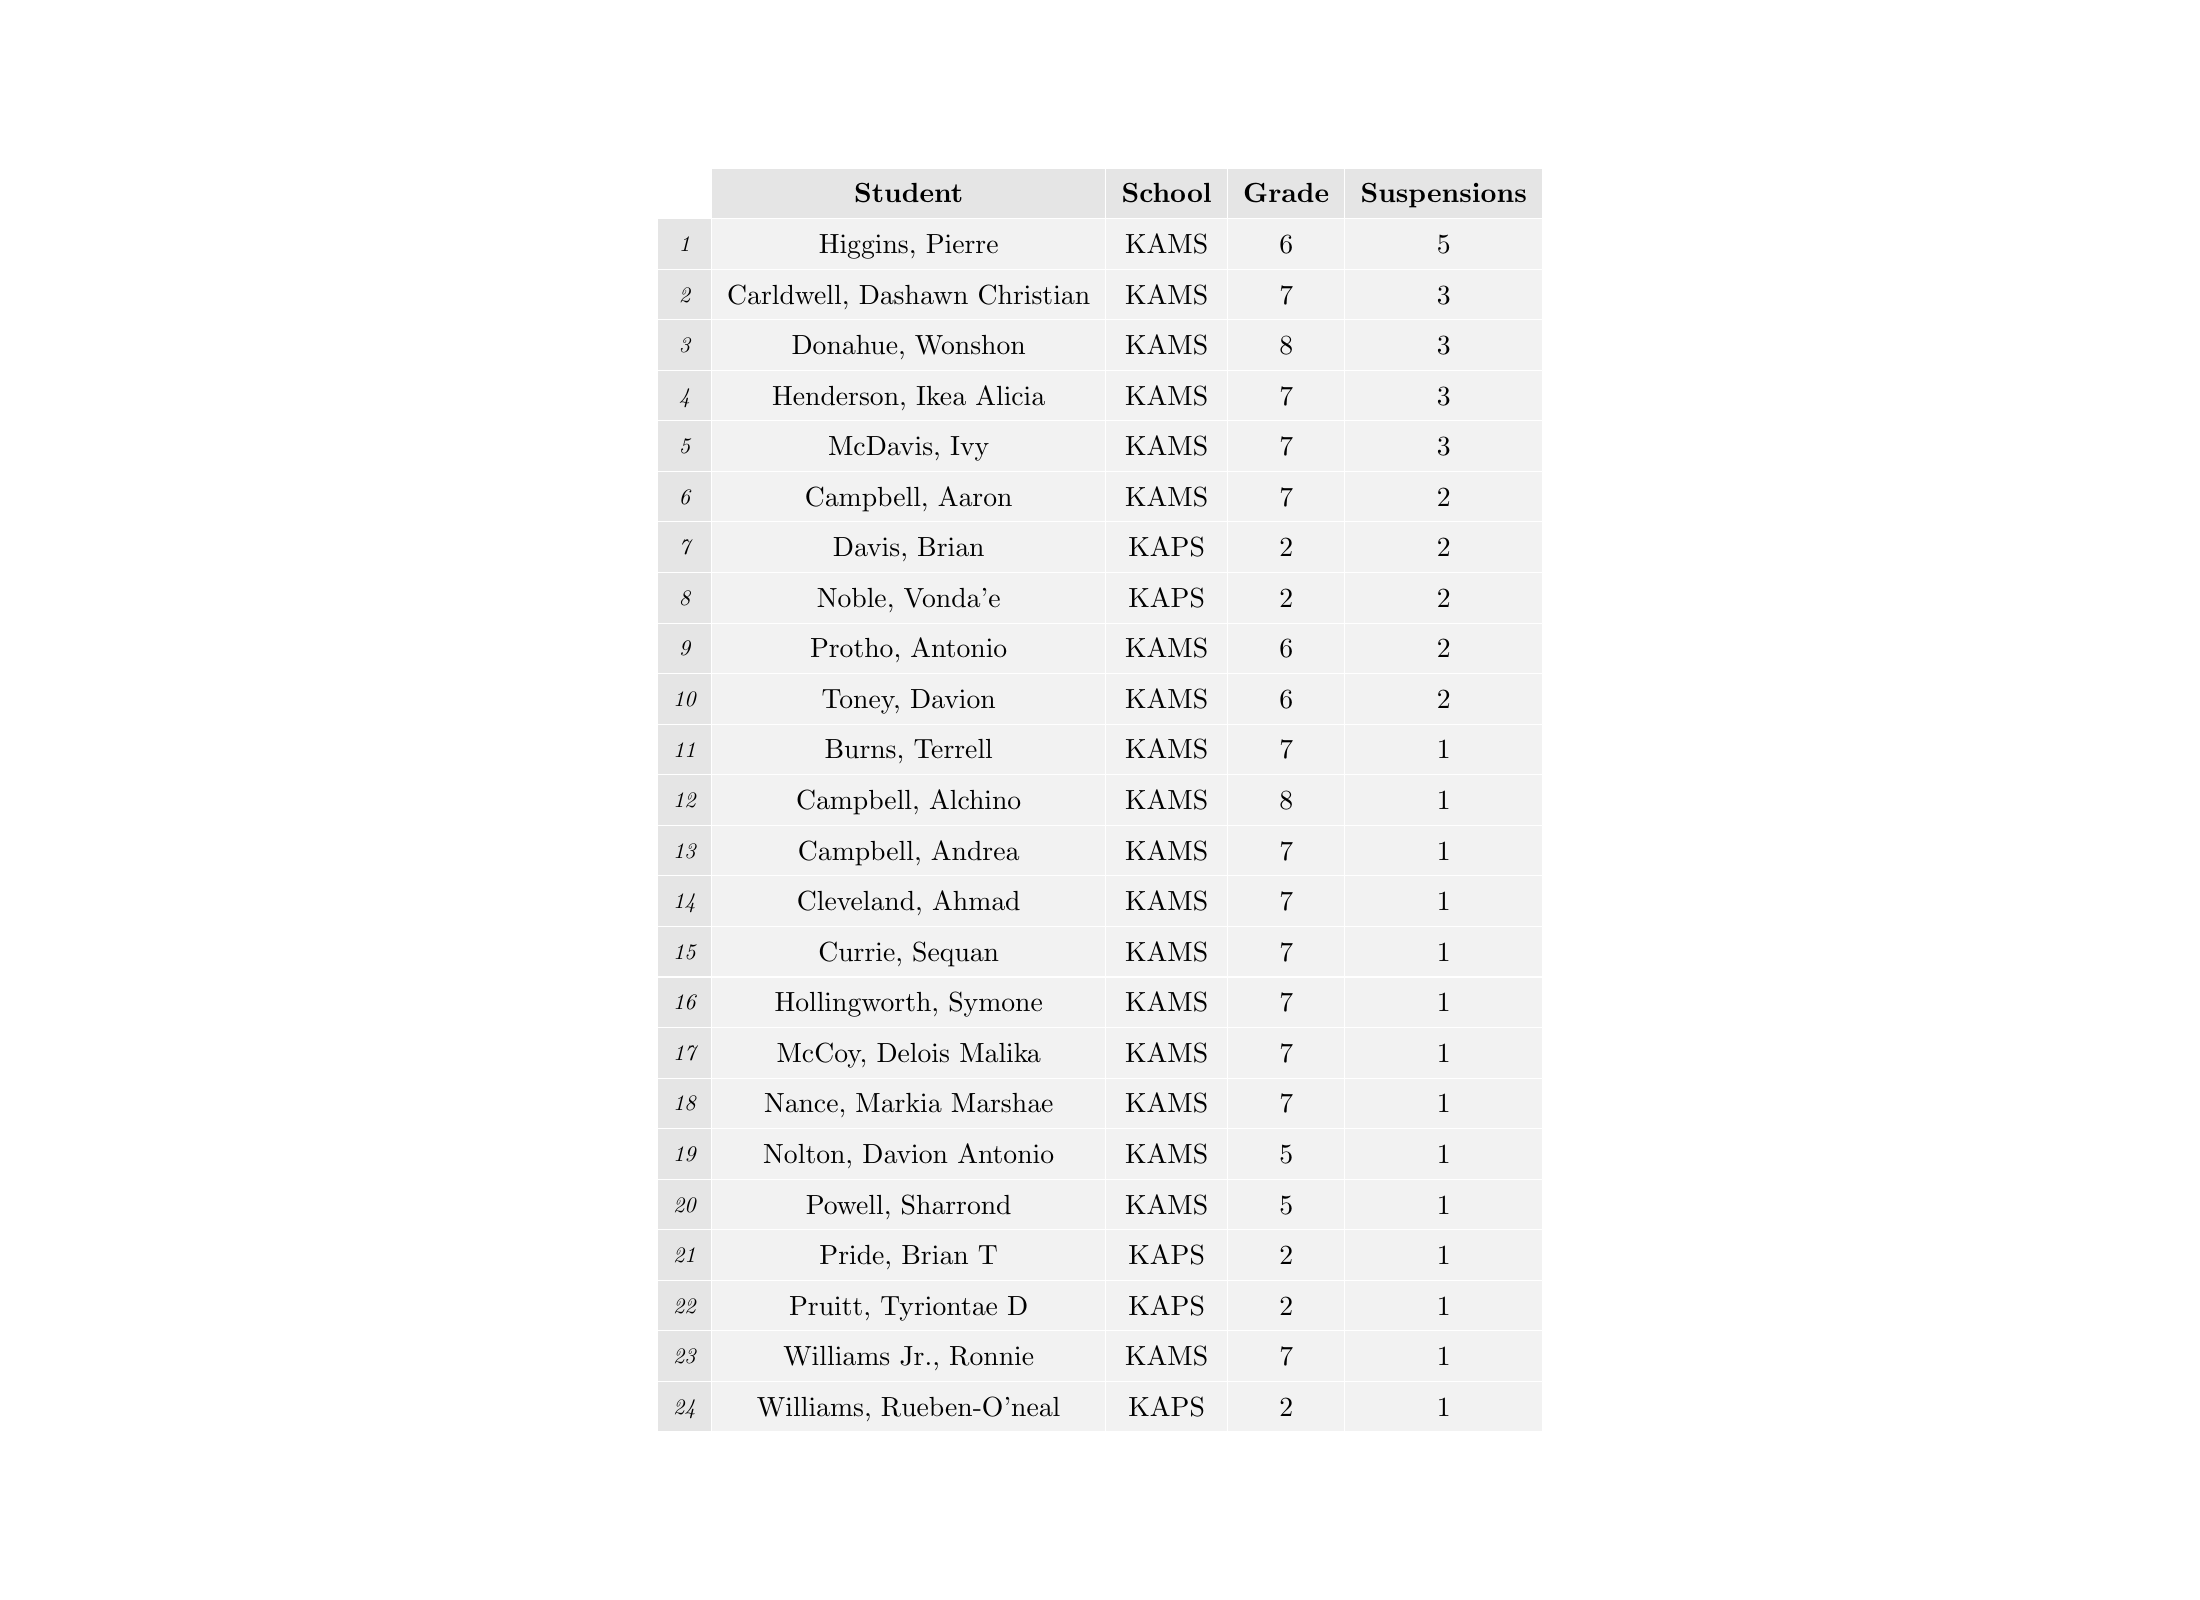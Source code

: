 % Created by tikzDevice version 0.6.2 on 2012-11-20 12:16:51
% !TEX encoding = UTF-8 Unicode
\documentclass[10pt]{article}

\nonstopmode

\usepackage{tikz}

\usepackage[active,tightpage,psfixbb]{preview}

\PreviewEnvironment{pgfpicture}

\setlength\PreviewBorder{0pt}
\begin{document}

\begin{tikzpicture}[x=1pt,y=1pt]
\definecolor[named]{drawColor}{rgb}{0.00,0.00,0.00}
\definecolor[named]{fillColor}{rgb}{1.00,1.00,1.00}
\fill[color=fillColor,fill opacity=0.00,] (0,0) rectangle (794.97,578.16);
\begin{scope}
\path[clip] (  0.00,  0.00) rectangle (794.97,578.16);
\end{scope}
\begin{scope}
\path[clip] (  0.00,  0.00) rectangle (794.97,578.16);
\definecolor[named]{drawColor}{rgb}{1.00,1.00,1.00}
\definecolor[named]{fillColor}{rgb}{0.90,0.90,0.90}

\draw[color=drawColor,line cap=round,line join=round,fill=fillColor,] (237.56,480.89) rectangle (257.11,499.16);
\definecolor[named]{drawColor}{rgb}{0.00,0.00,0.00}

\node[color=drawColor,anchor=base,inner sep=0pt, outer sep=0pt, scale=  0.80] at (247.34,487.27) {\itshape 1};
\end{scope}
\begin{scope}
\path[clip] (  0.00,  0.00) rectangle (794.97,578.16);
\definecolor[named]{drawColor}{rgb}{1.00,1.00,1.00}
\definecolor[named]{fillColor}{rgb}{0.90,0.90,0.90}

\draw[color=drawColor,line cap=round,line join=round,fill=fillColor,] (237.56,462.62) rectangle (257.11,480.89);
\definecolor[named]{drawColor}{rgb}{0.00,0.00,0.00}

\node[color=drawColor,anchor=base,inner sep=0pt, outer sep=0pt, scale=  0.80] at (247.34,469.00) {\itshape 2};
\end{scope}
\begin{scope}
\path[clip] (  0.00,  0.00) rectangle (794.97,578.16);
\definecolor[named]{drawColor}{rgb}{1.00,1.00,1.00}
\definecolor[named]{fillColor}{rgb}{0.90,0.90,0.90}

\draw[color=drawColor,line cap=round,line join=round,fill=fillColor,] (237.56,444.35) rectangle (257.11,462.62);
\definecolor[named]{drawColor}{rgb}{0.00,0.00,0.00}

\node[color=drawColor,anchor=base,inner sep=0pt, outer sep=0pt, scale=  0.80] at (247.34,450.73) {\itshape 3};
\end{scope}
\begin{scope}
\path[clip] (  0.00,  0.00) rectangle (794.97,578.16);
\definecolor[named]{drawColor}{rgb}{1.00,1.00,1.00}
\definecolor[named]{fillColor}{rgb}{0.90,0.90,0.90}

\draw[color=drawColor,line cap=round,line join=round,fill=fillColor,] (237.56,426.09) rectangle (257.11,444.35);
\definecolor[named]{drawColor}{rgb}{0.00,0.00,0.00}

\node[color=drawColor,anchor=base,inner sep=0pt, outer sep=0pt, scale=  0.80] at (247.34,432.46) {\itshape 4};
\end{scope}
\begin{scope}
\path[clip] (  0.00,  0.00) rectangle (794.97,578.16);
\definecolor[named]{drawColor}{rgb}{1.00,1.00,1.00}
\definecolor[named]{fillColor}{rgb}{0.90,0.90,0.90}

\draw[color=drawColor,line cap=round,line join=round,fill=fillColor,] (237.56,407.82) rectangle (257.11,426.09);
\definecolor[named]{drawColor}{rgb}{0.00,0.00,0.00}

\node[color=drawColor,anchor=base,inner sep=0pt, outer sep=0pt, scale=  0.80] at (247.34,414.20) {\itshape 5};
\end{scope}
\begin{scope}
\path[clip] (  0.00,  0.00) rectangle (794.97,578.16);
\definecolor[named]{drawColor}{rgb}{1.00,1.00,1.00}
\definecolor[named]{fillColor}{rgb}{0.90,0.90,0.90}

\draw[color=drawColor,line cap=round,line join=round,fill=fillColor,] (237.56,389.55) rectangle (257.11,407.82);
\definecolor[named]{drawColor}{rgb}{0.00,0.00,0.00}

\node[color=drawColor,anchor=base,inner sep=0pt, outer sep=0pt, scale=  0.80] at (247.34,395.93) {\itshape 6};
\end{scope}
\begin{scope}
\path[clip] (  0.00,  0.00) rectangle (794.97,578.16);
\definecolor[named]{drawColor}{rgb}{1.00,1.00,1.00}
\definecolor[named]{fillColor}{rgb}{0.90,0.90,0.90}

\draw[color=drawColor,line cap=round,line join=round,fill=fillColor,] (237.56,371.28) rectangle (257.11,389.55);
\definecolor[named]{drawColor}{rgb}{0.00,0.00,0.00}

\node[color=drawColor,anchor=base,inner sep=0pt, outer sep=0pt, scale=  0.80] at (247.34,377.66) {\itshape 7};
\end{scope}
\begin{scope}
\path[clip] (  0.00,  0.00) rectangle (794.97,578.16);
\definecolor[named]{drawColor}{rgb}{1.00,1.00,1.00}
\definecolor[named]{fillColor}{rgb}{0.90,0.90,0.90}

\draw[color=drawColor,line cap=round,line join=round,fill=fillColor,] (237.56,353.01) rectangle (257.11,371.28);
\definecolor[named]{drawColor}{rgb}{0.00,0.00,0.00}

\node[color=drawColor,anchor=base,inner sep=0pt, outer sep=0pt, scale=  0.80] at (247.34,359.39) {\itshape 8};
\end{scope}
\begin{scope}
\path[clip] (  0.00,  0.00) rectangle (794.97,578.16);
\definecolor[named]{drawColor}{rgb}{1.00,1.00,1.00}
\definecolor[named]{fillColor}{rgb}{0.90,0.90,0.90}

\draw[color=drawColor,line cap=round,line join=round,fill=fillColor,] (237.56,334.74) rectangle (257.11,353.01);
\definecolor[named]{drawColor}{rgb}{0.00,0.00,0.00}

\node[color=drawColor,anchor=base,inner sep=0pt, outer sep=0pt, scale=  0.80] at (247.34,341.12) {\itshape 9};
\end{scope}
\begin{scope}
\path[clip] (  0.00,  0.00) rectangle (794.97,578.16);
\definecolor[named]{drawColor}{rgb}{1.00,1.00,1.00}
\definecolor[named]{fillColor}{rgb}{0.90,0.90,0.90}

\draw[color=drawColor,line cap=round,line join=round,fill=fillColor,] (237.56,316.48) rectangle (257.11,334.74);
\definecolor[named]{drawColor}{rgb}{0.00,0.00,0.00}

\node[color=drawColor,anchor=base,inner sep=0pt, outer sep=0pt, scale=  0.80] at (247.34,322.85) {\itshape 10};
\end{scope}
\begin{scope}
\path[clip] (  0.00,  0.00) rectangle (794.97,578.16);
\definecolor[named]{drawColor}{rgb}{1.00,1.00,1.00}
\definecolor[named]{fillColor}{rgb}{0.90,0.90,0.90}

\draw[color=drawColor,line cap=round,line join=round,fill=fillColor,] (237.56,298.21) rectangle (257.11,316.48);
\definecolor[named]{drawColor}{rgb}{0.00,0.00,0.00}

\node[color=drawColor,anchor=base,inner sep=0pt, outer sep=0pt, scale=  0.80] at (247.34,304.59) {\itshape 11};
\end{scope}
\begin{scope}
\path[clip] (  0.00,  0.00) rectangle (794.97,578.16);
\definecolor[named]{drawColor}{rgb}{1.00,1.00,1.00}
\definecolor[named]{fillColor}{rgb}{0.90,0.90,0.90}

\draw[color=drawColor,line cap=round,line join=round,fill=fillColor,] (237.56,279.94) rectangle (257.11,298.21);
\definecolor[named]{drawColor}{rgb}{0.00,0.00,0.00}

\node[color=drawColor,anchor=base,inner sep=0pt, outer sep=0pt, scale=  0.80] at (247.34,286.32) {\itshape 12};
\end{scope}
\begin{scope}
\path[clip] (  0.00,  0.00) rectangle (794.97,578.16);
\definecolor[named]{drawColor}{rgb}{1.00,1.00,1.00}
\definecolor[named]{fillColor}{rgb}{0.90,0.90,0.90}

\draw[color=drawColor,line cap=round,line join=round,fill=fillColor,] (237.56,261.67) rectangle (257.11,279.94);
\definecolor[named]{drawColor}{rgb}{0.00,0.00,0.00}

\node[color=drawColor,anchor=base,inner sep=0pt, outer sep=0pt, scale=  0.80] at (247.34,268.05) {\itshape 13};
\end{scope}
\begin{scope}
\path[clip] (  0.00,  0.00) rectangle (794.97,578.16);
\definecolor[named]{drawColor}{rgb}{1.00,1.00,1.00}
\definecolor[named]{fillColor}{rgb}{0.90,0.90,0.90}

\draw[color=drawColor,line cap=round,line join=round,fill=fillColor,] (237.56,243.40) rectangle (257.11,261.67);
\definecolor[named]{drawColor}{rgb}{0.00,0.00,0.00}

\node[color=drawColor,anchor=base,inner sep=0pt, outer sep=0pt, scale=  0.80] at (247.34,249.78) {\itshape 14};
\end{scope}
\begin{scope}
\path[clip] (  0.00,  0.00) rectangle (794.97,578.16);
\definecolor[named]{drawColor}{rgb}{1.00,1.00,1.00}
\definecolor[named]{fillColor}{rgb}{0.90,0.90,0.90}

\draw[color=drawColor,line cap=round,line join=round,fill=fillColor,] (237.56,225.13) rectangle (257.11,243.40);
\definecolor[named]{drawColor}{rgb}{0.00,0.00,0.00}

\node[color=drawColor,anchor=base,inner sep=0pt, outer sep=0pt, scale=  0.80] at (247.34,231.51) {\itshape 15};
\end{scope}
\begin{scope}
\path[clip] (  0.00,  0.00) rectangle (794.97,578.16);
\definecolor[named]{drawColor}{rgb}{1.00,1.00,1.00}
\definecolor[named]{fillColor}{rgb}{0.90,0.90,0.90}

\draw[color=drawColor,line cap=round,line join=round,fill=fillColor,] (237.56,206.87) rectangle (257.11,225.13);
\definecolor[named]{drawColor}{rgb}{0.00,0.00,0.00}

\node[color=drawColor,anchor=base,inner sep=0pt, outer sep=0pt, scale=  0.80] at (247.34,213.24) {\itshape 16};
\end{scope}
\begin{scope}
\path[clip] (  0.00,  0.00) rectangle (794.97,578.16);
\definecolor[named]{drawColor}{rgb}{1.00,1.00,1.00}
\definecolor[named]{fillColor}{rgb}{0.90,0.90,0.90}

\draw[color=drawColor,line cap=round,line join=round,fill=fillColor,] (237.56,188.60) rectangle (257.11,206.87);
\definecolor[named]{drawColor}{rgb}{0.00,0.00,0.00}

\node[color=drawColor,anchor=base,inner sep=0pt, outer sep=0pt, scale=  0.80] at (247.34,194.98) {\itshape 17};
\end{scope}
\begin{scope}
\path[clip] (  0.00,  0.00) rectangle (794.97,578.16);
\definecolor[named]{drawColor}{rgb}{1.00,1.00,1.00}
\definecolor[named]{fillColor}{rgb}{0.90,0.90,0.90}

\draw[color=drawColor,line cap=round,line join=round,fill=fillColor,] (237.56,170.33) rectangle (257.11,188.60);
\definecolor[named]{drawColor}{rgb}{0.00,0.00,0.00}

\node[color=drawColor,anchor=base,inner sep=0pt, outer sep=0pt, scale=  0.80] at (247.34,176.71) {\itshape 18};
\end{scope}
\begin{scope}
\path[clip] (  0.00,  0.00) rectangle (794.97,578.16);
\definecolor[named]{drawColor}{rgb}{1.00,1.00,1.00}
\definecolor[named]{fillColor}{rgb}{0.90,0.90,0.90}

\draw[color=drawColor,line cap=round,line join=round,fill=fillColor,] (237.56,152.06) rectangle (257.11,170.33);
\definecolor[named]{drawColor}{rgb}{0.00,0.00,0.00}

\node[color=drawColor,anchor=base,inner sep=0pt, outer sep=0pt, scale=  0.80] at (247.34,158.44) {\itshape 19};
\end{scope}
\begin{scope}
\path[clip] (  0.00,  0.00) rectangle (794.97,578.16);
\definecolor[named]{drawColor}{rgb}{1.00,1.00,1.00}
\definecolor[named]{fillColor}{rgb}{0.90,0.90,0.90}

\draw[color=drawColor,line cap=round,line join=round,fill=fillColor,] (237.56,133.79) rectangle (257.11,152.06);
\definecolor[named]{drawColor}{rgb}{0.00,0.00,0.00}

\node[color=drawColor,anchor=base,inner sep=0pt, outer sep=0pt, scale=  0.80] at (247.34,140.17) {\itshape 20};
\end{scope}
\begin{scope}
\path[clip] (  0.00,  0.00) rectangle (794.97,578.16);
\definecolor[named]{drawColor}{rgb}{1.00,1.00,1.00}
\definecolor[named]{fillColor}{rgb}{0.90,0.90,0.90}

\draw[color=drawColor,line cap=round,line join=round,fill=fillColor,] (237.56,115.52) rectangle (257.11,133.79);
\definecolor[named]{drawColor}{rgb}{0.00,0.00,0.00}

\node[color=drawColor,anchor=base,inner sep=0pt, outer sep=0pt, scale=  0.80] at (247.34,121.90) {\itshape 21};
\end{scope}
\begin{scope}
\path[clip] (  0.00,  0.00) rectangle (794.97,578.16);
\definecolor[named]{drawColor}{rgb}{1.00,1.00,1.00}
\definecolor[named]{fillColor}{rgb}{0.90,0.90,0.90}

\draw[color=drawColor,line cap=round,line join=round,fill=fillColor,] (237.56, 97.26) rectangle (257.11,115.52);
\definecolor[named]{drawColor}{rgb}{0.00,0.00,0.00}

\node[color=drawColor,anchor=base,inner sep=0pt, outer sep=0pt, scale=  0.80] at (247.34,103.64) {\itshape 22};
\end{scope}
\begin{scope}
\path[clip] (  0.00,  0.00) rectangle (794.97,578.16);
\definecolor[named]{drawColor}{rgb}{1.00,1.00,1.00}
\definecolor[named]{fillColor}{rgb}{0.90,0.90,0.90}

\draw[color=drawColor,line cap=round,line join=round,fill=fillColor,] (237.56, 78.99) rectangle (257.11, 97.26);
\definecolor[named]{drawColor}{rgb}{0.00,0.00,0.00}

\node[color=drawColor,anchor=base,inner sep=0pt, outer sep=0pt, scale=  0.80] at (247.34, 85.37) {\itshape 23};
\end{scope}
\begin{scope}
\path[clip] (  0.00,  0.00) rectangle (794.97,578.16);
\definecolor[named]{drawColor}{rgb}{1.00,1.00,1.00}
\definecolor[named]{fillColor}{rgb}{0.90,0.90,0.90}

\draw[color=drawColor,line cap=round,line join=round,fill=fillColor,] (237.56, 60.72) rectangle (257.11, 78.99);
\definecolor[named]{drawColor}{rgb}{0.00,0.00,0.00}

\node[color=drawColor,anchor=base,inner sep=0pt, outer sep=0pt, scale=  0.80] at (247.34, 67.10) {\itshape 24};
\end{scope}
\begin{scope}
\path[clip] (  0.00,  0.00) rectangle (794.97,578.16);
\definecolor[named]{drawColor}{rgb}{1.00,1.00,1.00}
\definecolor[named]{fillColor}{rgb}{0.90,0.90,0.90}

\draw[color=drawColor,line cap=round,line join=round,fill=fillColor,] (257.11,499.16) rectangle (399.60,517.44);
\definecolor[named]{drawColor}{rgb}{0.00,0.00,0.00}

\node[color=drawColor,anchor=base,inner sep=0pt, outer sep=0pt, scale=  1.00] at (328.36,504.85) {\bfseries Student};
\end{scope}
\begin{scope}
\path[clip] (  0.00,  0.00) rectangle (794.97,578.16);
\definecolor[named]{drawColor}{rgb}{1.00,1.00,1.00}
\definecolor[named]{fillColor}{rgb}{0.95,0.95,0.95}

\draw[color=drawColor,line cap=round,line join=round,fill=fillColor,] (257.11,480.89) rectangle (399.60,499.16);
\definecolor[named]{drawColor}{rgb}{0.00,0.00,0.00}

\node[color=drawColor,anchor=base,inner sep=0pt, outer sep=0pt, scale=  1.00] at (328.36,486.58) {Higgins, Pierre};
\end{scope}
\begin{scope}
\path[clip] (  0.00,  0.00) rectangle (794.97,578.16);
\definecolor[named]{drawColor}{rgb}{1.00,1.00,1.00}
\definecolor[named]{fillColor}{rgb}{0.95,0.95,0.95}

\draw[color=drawColor,line cap=round,line join=round,fill=fillColor,] (257.11,462.62) rectangle (399.60,480.89);
\definecolor[named]{drawColor}{rgb}{0.00,0.00,0.00}

\node[color=drawColor,anchor=base,inner sep=0pt, outer sep=0pt, scale=  1.00] at (328.36,468.31) {Carldwell, Dashawn Christian};
\end{scope}
\begin{scope}
\path[clip] (  0.00,  0.00) rectangle (794.97,578.16);
\definecolor[named]{drawColor}{rgb}{1.00,1.00,1.00}
\definecolor[named]{fillColor}{rgb}{0.95,0.95,0.95}

\draw[color=drawColor,line cap=round,line join=round,fill=fillColor,] (257.11,444.35) rectangle (399.60,462.62);
\definecolor[named]{drawColor}{rgb}{0.00,0.00,0.00}

\node[color=drawColor,anchor=base,inner sep=0pt, outer sep=0pt, scale=  1.00] at (328.36,450.04) {Donahue, Wonshon};
\end{scope}
\begin{scope}
\path[clip] (  0.00,  0.00) rectangle (794.97,578.16);
\definecolor[named]{drawColor}{rgb}{1.00,1.00,1.00}
\definecolor[named]{fillColor}{rgb}{0.95,0.95,0.95}

\draw[color=drawColor,line cap=round,line join=round,fill=fillColor,] (257.11,426.09) rectangle (399.60,444.35);
\definecolor[named]{drawColor}{rgb}{0.00,0.00,0.00}

\node[color=drawColor,anchor=base,inner sep=0pt, outer sep=0pt, scale=  1.00] at (328.36,431.78) {Henderson, Ikea Alicia};
\end{scope}
\begin{scope}
\path[clip] (  0.00,  0.00) rectangle (794.97,578.16);
\definecolor[named]{drawColor}{rgb}{1.00,1.00,1.00}
\definecolor[named]{fillColor}{rgb}{0.95,0.95,0.95}

\draw[color=drawColor,line cap=round,line join=round,fill=fillColor,] (257.11,407.82) rectangle (399.60,426.09);
\definecolor[named]{drawColor}{rgb}{0.00,0.00,0.00}

\node[color=drawColor,anchor=base,inner sep=0pt, outer sep=0pt, scale=  1.00] at (328.36,413.51) {McDavis, Ivy};
\end{scope}
\begin{scope}
\path[clip] (  0.00,  0.00) rectangle (794.97,578.16);
\definecolor[named]{drawColor}{rgb}{1.00,1.00,1.00}
\definecolor[named]{fillColor}{rgb}{0.95,0.95,0.95}

\draw[color=drawColor,line cap=round,line join=round,fill=fillColor,] (257.11,389.55) rectangle (399.60,407.82);
\definecolor[named]{drawColor}{rgb}{0.00,0.00,0.00}

\node[color=drawColor,anchor=base,inner sep=0pt, outer sep=0pt, scale=  1.00] at (328.36,395.24) {Campbell, Aaron};
\end{scope}
\begin{scope}
\path[clip] (  0.00,  0.00) rectangle (794.97,578.16);
\definecolor[named]{drawColor}{rgb}{1.00,1.00,1.00}
\definecolor[named]{fillColor}{rgb}{0.95,0.95,0.95}

\draw[color=drawColor,line cap=round,line join=round,fill=fillColor,] (257.11,371.28) rectangle (399.60,389.55);
\definecolor[named]{drawColor}{rgb}{0.00,0.00,0.00}

\node[color=drawColor,anchor=base,inner sep=0pt, outer sep=0pt, scale=  1.00] at (328.36,376.97) {Davis, Brian};
\end{scope}
\begin{scope}
\path[clip] (  0.00,  0.00) rectangle (794.97,578.16);
\definecolor[named]{drawColor}{rgb}{1.00,1.00,1.00}
\definecolor[named]{fillColor}{rgb}{0.95,0.95,0.95}

\draw[color=drawColor,line cap=round,line join=round,fill=fillColor,] (257.11,353.01) rectangle (399.60,371.28);
\definecolor[named]{drawColor}{rgb}{0.00,0.00,0.00}

\node[color=drawColor,anchor=base,inner sep=0pt, outer sep=0pt, scale=  1.00] at (328.36,358.70) {Noble, Vonda'e};
\end{scope}
\begin{scope}
\path[clip] (  0.00,  0.00) rectangle (794.97,578.16);
\definecolor[named]{drawColor}{rgb}{1.00,1.00,1.00}
\definecolor[named]{fillColor}{rgb}{0.95,0.95,0.95}

\draw[color=drawColor,line cap=round,line join=round,fill=fillColor,] (257.11,334.74) rectangle (399.60,353.01);
\definecolor[named]{drawColor}{rgb}{0.00,0.00,0.00}

\node[color=drawColor,anchor=base,inner sep=0pt, outer sep=0pt, scale=  1.00] at (328.36,340.43) {Protho, Antonio};
\end{scope}
\begin{scope}
\path[clip] (  0.00,  0.00) rectangle (794.97,578.16);
\definecolor[named]{drawColor}{rgb}{1.00,1.00,1.00}
\definecolor[named]{fillColor}{rgb}{0.95,0.95,0.95}

\draw[color=drawColor,line cap=round,line join=round,fill=fillColor,] (257.11,316.48) rectangle (399.60,334.74);
\definecolor[named]{drawColor}{rgb}{0.00,0.00,0.00}

\node[color=drawColor,anchor=base,inner sep=0pt, outer sep=0pt, scale=  1.00] at (328.36,322.17) {Toney, Davion};
\end{scope}
\begin{scope}
\path[clip] (  0.00,  0.00) rectangle (794.97,578.16);
\definecolor[named]{drawColor}{rgb}{1.00,1.00,1.00}
\definecolor[named]{fillColor}{rgb}{0.95,0.95,0.95}

\draw[color=drawColor,line cap=round,line join=round,fill=fillColor,] (257.11,298.21) rectangle (399.60,316.48);
\definecolor[named]{drawColor}{rgb}{0.00,0.00,0.00}

\node[color=drawColor,anchor=base,inner sep=0pt, outer sep=0pt, scale=  1.00] at (328.36,303.90) {Burns, Terrell};
\end{scope}
\begin{scope}
\path[clip] (  0.00,  0.00) rectangle (794.97,578.16);
\definecolor[named]{drawColor}{rgb}{1.00,1.00,1.00}
\definecolor[named]{fillColor}{rgb}{0.95,0.95,0.95}

\draw[color=drawColor,line cap=round,line join=round,fill=fillColor,] (257.11,279.94) rectangle (399.60,298.21);
\definecolor[named]{drawColor}{rgb}{0.00,0.00,0.00}

\node[color=drawColor,anchor=base,inner sep=0pt, outer sep=0pt, scale=  1.00] at (328.36,285.63) {Campbell, Alchino};
\end{scope}
\begin{scope}
\path[clip] (  0.00,  0.00) rectangle (794.97,578.16);
\definecolor[named]{drawColor}{rgb}{1.00,1.00,1.00}
\definecolor[named]{fillColor}{rgb}{0.95,0.95,0.95}

\draw[color=drawColor,line cap=round,line join=round,fill=fillColor,] (257.11,261.67) rectangle (399.60,279.94);
\definecolor[named]{drawColor}{rgb}{0.00,0.00,0.00}

\node[color=drawColor,anchor=base,inner sep=0pt, outer sep=0pt, scale=  1.00] at (328.36,267.36) {Campbell, Andrea};
\end{scope}
\begin{scope}
\path[clip] (  0.00,  0.00) rectangle (794.97,578.16);
\definecolor[named]{drawColor}{rgb}{1.00,1.00,1.00}
\definecolor[named]{fillColor}{rgb}{0.95,0.95,0.95}

\draw[color=drawColor,line cap=round,line join=round,fill=fillColor,] (257.11,243.40) rectangle (399.60,261.67);
\definecolor[named]{drawColor}{rgb}{0.00,0.00,0.00}

\node[color=drawColor,anchor=base,inner sep=0pt, outer sep=0pt, scale=  1.00] at (328.36,249.09) {Cleveland, Ahmad};
\end{scope}
\begin{scope}
\path[clip] (  0.00,  0.00) rectangle (794.97,578.16);
\definecolor[named]{drawColor}{rgb}{1.00,1.00,1.00}
\definecolor[named]{fillColor}{rgb}{0.95,0.95,0.95}

\draw[color=drawColor,line cap=round,line join=round,fill=fillColor,] (257.11,225.13) rectangle (399.60,243.40);
\definecolor[named]{drawColor}{rgb}{0.00,0.00,0.00}

\node[color=drawColor,anchor=base,inner sep=0pt, outer sep=0pt, scale=  1.00] at (328.36,230.82) {Currie, Sequan};
\end{scope}
\begin{scope}
\path[clip] (  0.00,  0.00) rectangle (794.97,578.16);
\definecolor[named]{drawColor}{rgb}{1.00,1.00,1.00}
\definecolor[named]{fillColor}{rgb}{0.95,0.95,0.95}

\draw[color=drawColor,line cap=round,line join=round,fill=fillColor,] (257.11,206.87) rectangle (399.60,225.13);
\definecolor[named]{drawColor}{rgb}{0.00,0.00,0.00}

\node[color=drawColor,anchor=base,inner sep=0pt, outer sep=0pt, scale=  1.00] at (328.36,212.56) {Hollingworth, Symone};
\end{scope}
\begin{scope}
\path[clip] (  0.00,  0.00) rectangle (794.97,578.16);
\definecolor[named]{drawColor}{rgb}{1.00,1.00,1.00}
\definecolor[named]{fillColor}{rgb}{0.95,0.95,0.95}

\draw[color=drawColor,line cap=round,line join=round,fill=fillColor,] (257.11,188.60) rectangle (399.60,206.87);
\definecolor[named]{drawColor}{rgb}{0.00,0.00,0.00}

\node[color=drawColor,anchor=base,inner sep=0pt, outer sep=0pt, scale=  1.00] at (328.36,194.29) {McCoy, Delois Malika};
\end{scope}
\begin{scope}
\path[clip] (  0.00,  0.00) rectangle (794.97,578.16);
\definecolor[named]{drawColor}{rgb}{1.00,1.00,1.00}
\definecolor[named]{fillColor}{rgb}{0.95,0.95,0.95}

\draw[color=drawColor,line cap=round,line join=round,fill=fillColor,] (257.11,170.33) rectangle (399.60,188.60);
\definecolor[named]{drawColor}{rgb}{0.00,0.00,0.00}

\node[color=drawColor,anchor=base,inner sep=0pt, outer sep=0pt, scale=  1.00] at (328.36,176.02) {Nance, Markia Marshae};
\end{scope}
\begin{scope}
\path[clip] (  0.00,  0.00) rectangle (794.97,578.16);
\definecolor[named]{drawColor}{rgb}{1.00,1.00,1.00}
\definecolor[named]{fillColor}{rgb}{0.95,0.95,0.95}

\draw[color=drawColor,line cap=round,line join=round,fill=fillColor,] (257.11,152.06) rectangle (399.60,170.33);
\definecolor[named]{drawColor}{rgb}{0.00,0.00,0.00}

\node[color=drawColor,anchor=base,inner sep=0pt, outer sep=0pt, scale=  1.00] at (328.36,157.75) {Nolton, Davion Antonio};
\end{scope}
\begin{scope}
\path[clip] (  0.00,  0.00) rectangle (794.97,578.16);
\definecolor[named]{drawColor}{rgb}{1.00,1.00,1.00}
\definecolor[named]{fillColor}{rgb}{0.95,0.95,0.95}

\draw[color=drawColor,line cap=round,line join=round,fill=fillColor,] (257.11,133.79) rectangle (399.60,152.06);
\definecolor[named]{drawColor}{rgb}{0.00,0.00,0.00}

\node[color=drawColor,anchor=base,inner sep=0pt, outer sep=0pt, scale=  1.00] at (328.36,139.48) {Powell, Sharrond};
\end{scope}
\begin{scope}
\path[clip] (  0.00,  0.00) rectangle (794.97,578.16);
\definecolor[named]{drawColor}{rgb}{1.00,1.00,1.00}
\definecolor[named]{fillColor}{rgb}{0.95,0.95,0.95}

\draw[color=drawColor,line cap=round,line join=round,fill=fillColor,] (257.11,115.52) rectangle (399.60,133.79);
\definecolor[named]{drawColor}{rgb}{0.00,0.00,0.00}

\node[color=drawColor,anchor=base,inner sep=0pt, outer sep=0pt, scale=  1.00] at (328.36,121.21) {Pride, Brian T};
\end{scope}
\begin{scope}
\path[clip] (  0.00,  0.00) rectangle (794.97,578.16);
\definecolor[named]{drawColor}{rgb}{1.00,1.00,1.00}
\definecolor[named]{fillColor}{rgb}{0.95,0.95,0.95}

\draw[color=drawColor,line cap=round,line join=round,fill=fillColor,] (257.11, 97.26) rectangle (399.60,115.52);
\definecolor[named]{drawColor}{rgb}{0.00,0.00,0.00}

\node[color=drawColor,anchor=base,inner sep=0pt, outer sep=0pt, scale=  1.00] at (328.36,102.95) {Pruitt, Tyriontae D};
\end{scope}
\begin{scope}
\path[clip] (  0.00,  0.00) rectangle (794.97,578.16);
\definecolor[named]{drawColor}{rgb}{1.00,1.00,1.00}
\definecolor[named]{fillColor}{rgb}{0.95,0.95,0.95}

\draw[color=drawColor,line cap=round,line join=round,fill=fillColor,] (257.11, 78.99) rectangle (399.60, 97.26);
\definecolor[named]{drawColor}{rgb}{0.00,0.00,0.00}

\node[color=drawColor,anchor=base,inner sep=0pt, outer sep=0pt, scale=  1.00] at (328.36, 84.68) {Williams Jr., Ronnie};
\end{scope}
\begin{scope}
\path[clip] (  0.00,  0.00) rectangle (794.97,578.16);
\definecolor[named]{drawColor}{rgb}{1.00,1.00,1.00}
\definecolor[named]{fillColor}{rgb}{0.95,0.95,0.95}

\draw[color=drawColor,line cap=round,line join=round,fill=fillColor,] (257.11, 60.72) rectangle (399.60, 78.99);
\definecolor[named]{drawColor}{rgb}{0.00,0.00,0.00}

\node[color=drawColor,anchor=base,inner sep=0pt, outer sep=0pt, scale=  1.00] at (328.36, 66.41) {Williams, Rueben-O'neal};
\end{scope}
\begin{scope}
\path[clip] (  0.00,  0.00) rectangle (794.97,578.16);
\definecolor[named]{drawColor}{rgb}{1.00,1.00,1.00}
\definecolor[named]{fillColor}{rgb}{0.90,0.90,0.90}

\draw[color=drawColor,line cap=round,line join=round,fill=fillColor,] (399.60,499.16) rectangle (443.56,517.44);
\definecolor[named]{drawColor}{rgb}{0.00,0.00,0.00}

\node[color=drawColor,anchor=base,inner sep=0pt, outer sep=0pt, scale=  1.00] at (421.58,504.85) {\bfseries School};
\end{scope}
\begin{scope}
\path[clip] (  0.00,  0.00) rectangle (794.97,578.16);
\definecolor[named]{drawColor}{rgb}{1.00,1.00,1.00}
\definecolor[named]{fillColor}{rgb}{0.95,0.95,0.95}

\draw[color=drawColor,line cap=round,line join=round,fill=fillColor,] (399.60,480.89) rectangle (443.56,499.16);
\definecolor[named]{drawColor}{rgb}{0.00,0.00,0.00}

\node[color=drawColor,anchor=base,inner sep=0pt, outer sep=0pt, scale=  1.00] at (421.58,486.58) {KAMS};
\end{scope}
\begin{scope}
\path[clip] (  0.00,  0.00) rectangle (794.97,578.16);
\definecolor[named]{drawColor}{rgb}{1.00,1.00,1.00}
\definecolor[named]{fillColor}{rgb}{0.95,0.95,0.95}

\draw[color=drawColor,line cap=round,line join=round,fill=fillColor,] (399.60,462.62) rectangle (443.56,480.89);
\definecolor[named]{drawColor}{rgb}{0.00,0.00,0.00}

\node[color=drawColor,anchor=base,inner sep=0pt, outer sep=0pt, scale=  1.00] at (421.58,468.31) {KAMS};
\end{scope}
\begin{scope}
\path[clip] (  0.00,  0.00) rectangle (794.97,578.16);
\definecolor[named]{drawColor}{rgb}{1.00,1.00,1.00}
\definecolor[named]{fillColor}{rgb}{0.95,0.95,0.95}

\draw[color=drawColor,line cap=round,line join=round,fill=fillColor,] (399.60,444.35) rectangle (443.56,462.62);
\definecolor[named]{drawColor}{rgb}{0.00,0.00,0.00}

\node[color=drawColor,anchor=base,inner sep=0pt, outer sep=0pt, scale=  1.00] at (421.58,450.04) {KAMS};
\end{scope}
\begin{scope}
\path[clip] (  0.00,  0.00) rectangle (794.97,578.16);
\definecolor[named]{drawColor}{rgb}{1.00,1.00,1.00}
\definecolor[named]{fillColor}{rgb}{0.95,0.95,0.95}

\draw[color=drawColor,line cap=round,line join=round,fill=fillColor,] (399.60,426.09) rectangle (443.56,444.35);
\definecolor[named]{drawColor}{rgb}{0.00,0.00,0.00}

\node[color=drawColor,anchor=base,inner sep=0pt, outer sep=0pt, scale=  1.00] at (421.58,431.78) {KAMS};
\end{scope}
\begin{scope}
\path[clip] (  0.00,  0.00) rectangle (794.97,578.16);
\definecolor[named]{drawColor}{rgb}{1.00,1.00,1.00}
\definecolor[named]{fillColor}{rgb}{0.95,0.95,0.95}

\draw[color=drawColor,line cap=round,line join=round,fill=fillColor,] (399.60,407.82) rectangle (443.56,426.09);
\definecolor[named]{drawColor}{rgb}{0.00,0.00,0.00}

\node[color=drawColor,anchor=base,inner sep=0pt, outer sep=0pt, scale=  1.00] at (421.58,413.51) {KAMS};
\end{scope}
\begin{scope}
\path[clip] (  0.00,  0.00) rectangle (794.97,578.16);
\definecolor[named]{drawColor}{rgb}{1.00,1.00,1.00}
\definecolor[named]{fillColor}{rgb}{0.95,0.95,0.95}

\draw[color=drawColor,line cap=round,line join=round,fill=fillColor,] (399.60,389.55) rectangle (443.56,407.82);
\definecolor[named]{drawColor}{rgb}{0.00,0.00,0.00}

\node[color=drawColor,anchor=base,inner sep=0pt, outer sep=0pt, scale=  1.00] at (421.58,395.24) {KAMS};
\end{scope}
\begin{scope}
\path[clip] (  0.00,  0.00) rectangle (794.97,578.16);
\definecolor[named]{drawColor}{rgb}{1.00,1.00,1.00}
\definecolor[named]{fillColor}{rgb}{0.95,0.95,0.95}

\draw[color=drawColor,line cap=round,line join=round,fill=fillColor,] (399.60,371.28) rectangle (443.56,389.55);
\definecolor[named]{drawColor}{rgb}{0.00,0.00,0.00}

\node[color=drawColor,anchor=base,inner sep=0pt, outer sep=0pt, scale=  1.00] at (421.58,376.97) {KAPS};
\end{scope}
\begin{scope}
\path[clip] (  0.00,  0.00) rectangle (794.97,578.16);
\definecolor[named]{drawColor}{rgb}{1.00,1.00,1.00}
\definecolor[named]{fillColor}{rgb}{0.95,0.95,0.95}

\draw[color=drawColor,line cap=round,line join=round,fill=fillColor,] (399.60,353.01) rectangle (443.56,371.28);
\definecolor[named]{drawColor}{rgb}{0.00,0.00,0.00}

\node[color=drawColor,anchor=base,inner sep=0pt, outer sep=0pt, scale=  1.00] at (421.58,358.70) {KAPS};
\end{scope}
\begin{scope}
\path[clip] (  0.00,  0.00) rectangle (794.97,578.16);
\definecolor[named]{drawColor}{rgb}{1.00,1.00,1.00}
\definecolor[named]{fillColor}{rgb}{0.95,0.95,0.95}

\draw[color=drawColor,line cap=round,line join=round,fill=fillColor,] (399.60,334.74) rectangle (443.56,353.01);
\definecolor[named]{drawColor}{rgb}{0.00,0.00,0.00}

\node[color=drawColor,anchor=base,inner sep=0pt, outer sep=0pt, scale=  1.00] at (421.58,340.43) {KAMS};
\end{scope}
\begin{scope}
\path[clip] (  0.00,  0.00) rectangle (794.97,578.16);
\definecolor[named]{drawColor}{rgb}{1.00,1.00,1.00}
\definecolor[named]{fillColor}{rgb}{0.95,0.95,0.95}

\draw[color=drawColor,line cap=round,line join=round,fill=fillColor,] (399.60,316.48) rectangle (443.56,334.74);
\definecolor[named]{drawColor}{rgb}{0.00,0.00,0.00}

\node[color=drawColor,anchor=base,inner sep=0pt, outer sep=0pt, scale=  1.00] at (421.58,322.17) {KAMS};
\end{scope}
\begin{scope}
\path[clip] (  0.00,  0.00) rectangle (794.97,578.16);
\definecolor[named]{drawColor}{rgb}{1.00,1.00,1.00}
\definecolor[named]{fillColor}{rgb}{0.95,0.95,0.95}

\draw[color=drawColor,line cap=round,line join=round,fill=fillColor,] (399.60,298.21) rectangle (443.56,316.48);
\definecolor[named]{drawColor}{rgb}{0.00,0.00,0.00}

\node[color=drawColor,anchor=base,inner sep=0pt, outer sep=0pt, scale=  1.00] at (421.58,303.90) {KAMS};
\end{scope}
\begin{scope}
\path[clip] (  0.00,  0.00) rectangle (794.97,578.16);
\definecolor[named]{drawColor}{rgb}{1.00,1.00,1.00}
\definecolor[named]{fillColor}{rgb}{0.95,0.95,0.95}

\draw[color=drawColor,line cap=round,line join=round,fill=fillColor,] (399.60,279.94) rectangle (443.56,298.21);
\definecolor[named]{drawColor}{rgb}{0.00,0.00,0.00}

\node[color=drawColor,anchor=base,inner sep=0pt, outer sep=0pt, scale=  1.00] at (421.58,285.63) {KAMS};
\end{scope}
\begin{scope}
\path[clip] (  0.00,  0.00) rectangle (794.97,578.16);
\definecolor[named]{drawColor}{rgb}{1.00,1.00,1.00}
\definecolor[named]{fillColor}{rgb}{0.95,0.95,0.95}

\draw[color=drawColor,line cap=round,line join=round,fill=fillColor,] (399.60,261.67) rectangle (443.56,279.94);
\definecolor[named]{drawColor}{rgb}{0.00,0.00,0.00}

\node[color=drawColor,anchor=base,inner sep=0pt, outer sep=0pt, scale=  1.00] at (421.58,267.36) {KAMS};
\end{scope}
\begin{scope}
\path[clip] (  0.00,  0.00) rectangle (794.97,578.16);
\definecolor[named]{drawColor}{rgb}{1.00,1.00,1.00}
\definecolor[named]{fillColor}{rgb}{0.95,0.95,0.95}

\draw[color=drawColor,line cap=round,line join=round,fill=fillColor,] (399.60,243.40) rectangle (443.56,261.67);
\definecolor[named]{drawColor}{rgb}{0.00,0.00,0.00}

\node[color=drawColor,anchor=base,inner sep=0pt, outer sep=0pt, scale=  1.00] at (421.58,249.09) {KAMS};
\end{scope}
\begin{scope}
\path[clip] (  0.00,  0.00) rectangle (794.97,578.16);
\definecolor[named]{drawColor}{rgb}{1.00,1.00,1.00}
\definecolor[named]{fillColor}{rgb}{0.95,0.95,0.95}

\draw[color=drawColor,line cap=round,line join=round,fill=fillColor,] (399.60,225.13) rectangle (443.56,243.40);
\definecolor[named]{drawColor}{rgb}{0.00,0.00,0.00}

\node[color=drawColor,anchor=base,inner sep=0pt, outer sep=0pt, scale=  1.00] at (421.58,230.82) {KAMS};
\end{scope}
\begin{scope}
\path[clip] (  0.00,  0.00) rectangle (794.97,578.16);
\definecolor[named]{drawColor}{rgb}{1.00,1.00,1.00}
\definecolor[named]{fillColor}{rgb}{0.95,0.95,0.95}

\draw[color=drawColor,line cap=round,line join=round,fill=fillColor,] (399.60,206.87) rectangle (443.56,225.13);
\definecolor[named]{drawColor}{rgb}{0.00,0.00,0.00}

\node[color=drawColor,anchor=base,inner sep=0pt, outer sep=0pt, scale=  1.00] at (421.58,212.56) {KAMS};
\end{scope}
\begin{scope}
\path[clip] (  0.00,  0.00) rectangle (794.97,578.16);
\definecolor[named]{drawColor}{rgb}{1.00,1.00,1.00}
\definecolor[named]{fillColor}{rgb}{0.95,0.95,0.95}

\draw[color=drawColor,line cap=round,line join=round,fill=fillColor,] (399.60,188.60) rectangle (443.56,206.87);
\definecolor[named]{drawColor}{rgb}{0.00,0.00,0.00}

\node[color=drawColor,anchor=base,inner sep=0pt, outer sep=0pt, scale=  1.00] at (421.58,194.29) {KAMS};
\end{scope}
\begin{scope}
\path[clip] (  0.00,  0.00) rectangle (794.97,578.16);
\definecolor[named]{drawColor}{rgb}{1.00,1.00,1.00}
\definecolor[named]{fillColor}{rgb}{0.95,0.95,0.95}

\draw[color=drawColor,line cap=round,line join=round,fill=fillColor,] (399.60,170.33) rectangle (443.56,188.60);
\definecolor[named]{drawColor}{rgb}{0.00,0.00,0.00}

\node[color=drawColor,anchor=base,inner sep=0pt, outer sep=0pt, scale=  1.00] at (421.58,176.02) {KAMS};
\end{scope}
\begin{scope}
\path[clip] (  0.00,  0.00) rectangle (794.97,578.16);
\definecolor[named]{drawColor}{rgb}{1.00,1.00,1.00}
\definecolor[named]{fillColor}{rgb}{0.95,0.95,0.95}

\draw[color=drawColor,line cap=round,line join=round,fill=fillColor,] (399.60,152.06) rectangle (443.56,170.33);
\definecolor[named]{drawColor}{rgb}{0.00,0.00,0.00}

\node[color=drawColor,anchor=base,inner sep=0pt, outer sep=0pt, scale=  1.00] at (421.58,157.75) {KAMS};
\end{scope}
\begin{scope}
\path[clip] (  0.00,  0.00) rectangle (794.97,578.16);
\definecolor[named]{drawColor}{rgb}{1.00,1.00,1.00}
\definecolor[named]{fillColor}{rgb}{0.95,0.95,0.95}

\draw[color=drawColor,line cap=round,line join=round,fill=fillColor,] (399.60,133.79) rectangle (443.56,152.06);
\definecolor[named]{drawColor}{rgb}{0.00,0.00,0.00}

\node[color=drawColor,anchor=base,inner sep=0pt, outer sep=0pt, scale=  1.00] at (421.58,139.48) {KAMS};
\end{scope}
\begin{scope}
\path[clip] (  0.00,  0.00) rectangle (794.97,578.16);
\definecolor[named]{drawColor}{rgb}{1.00,1.00,1.00}
\definecolor[named]{fillColor}{rgb}{0.95,0.95,0.95}

\draw[color=drawColor,line cap=round,line join=round,fill=fillColor,] (399.60,115.52) rectangle (443.56,133.79);
\definecolor[named]{drawColor}{rgb}{0.00,0.00,0.00}

\node[color=drawColor,anchor=base,inner sep=0pt, outer sep=0pt, scale=  1.00] at (421.58,121.21) {KAPS};
\end{scope}
\begin{scope}
\path[clip] (  0.00,  0.00) rectangle (794.97,578.16);
\definecolor[named]{drawColor}{rgb}{1.00,1.00,1.00}
\definecolor[named]{fillColor}{rgb}{0.95,0.95,0.95}

\draw[color=drawColor,line cap=round,line join=round,fill=fillColor,] (399.60, 97.26) rectangle (443.56,115.52);
\definecolor[named]{drawColor}{rgb}{0.00,0.00,0.00}

\node[color=drawColor,anchor=base,inner sep=0pt, outer sep=0pt, scale=  1.00] at (421.58,102.95) {KAPS};
\end{scope}
\begin{scope}
\path[clip] (  0.00,  0.00) rectangle (794.97,578.16);
\definecolor[named]{drawColor}{rgb}{1.00,1.00,1.00}
\definecolor[named]{fillColor}{rgb}{0.95,0.95,0.95}

\draw[color=drawColor,line cap=round,line join=round,fill=fillColor,] (399.60, 78.99) rectangle (443.56, 97.26);
\definecolor[named]{drawColor}{rgb}{0.00,0.00,0.00}

\node[color=drawColor,anchor=base,inner sep=0pt, outer sep=0pt, scale=  1.00] at (421.58, 84.68) {KAMS};
\end{scope}
\begin{scope}
\path[clip] (  0.00,  0.00) rectangle (794.97,578.16);
\definecolor[named]{drawColor}{rgb}{1.00,1.00,1.00}
\definecolor[named]{fillColor}{rgb}{0.95,0.95,0.95}

\draw[color=drawColor,line cap=round,line join=round,fill=fillColor,] (399.60, 60.72) rectangle (443.56, 78.99);
\definecolor[named]{drawColor}{rgb}{0.00,0.00,0.00}

\node[color=drawColor,anchor=base,inner sep=0pt, outer sep=0pt, scale=  1.00] at (421.58, 66.41) {KAPS};
\end{scope}
\begin{scope}
\path[clip] (  0.00,  0.00) rectangle (794.97,578.16);
\definecolor[named]{drawColor}{rgb}{1.00,1.00,1.00}
\definecolor[named]{fillColor}{rgb}{0.90,0.90,0.90}

\draw[color=drawColor,line cap=round,line join=round,fill=fillColor,] (443.56,499.16) rectangle (485.96,517.44);
\definecolor[named]{drawColor}{rgb}{0.00,0.00,0.00}

\node[color=drawColor,anchor=base,inner sep=0pt, outer sep=0pt, scale=  1.00] at (464.76,504.85) {\bfseries Grade};
\end{scope}
\begin{scope}
\path[clip] (  0.00,  0.00) rectangle (794.97,578.16);
\definecolor[named]{drawColor}{rgb}{1.00,1.00,1.00}
\definecolor[named]{fillColor}{rgb}{0.95,0.95,0.95}

\draw[color=drawColor,line cap=round,line join=round,fill=fillColor,] (443.56,480.89) rectangle (485.96,499.16);
\definecolor[named]{drawColor}{rgb}{0.00,0.00,0.00}

\node[color=drawColor,anchor=base,inner sep=0pt, outer sep=0pt, scale=  1.00] at (464.76,486.58) {6};
\end{scope}
\begin{scope}
\path[clip] (  0.00,  0.00) rectangle (794.97,578.16);
\definecolor[named]{drawColor}{rgb}{1.00,1.00,1.00}
\definecolor[named]{fillColor}{rgb}{0.95,0.95,0.95}

\draw[color=drawColor,line cap=round,line join=round,fill=fillColor,] (443.56,462.62) rectangle (485.96,480.89);
\definecolor[named]{drawColor}{rgb}{0.00,0.00,0.00}

\node[color=drawColor,anchor=base,inner sep=0pt, outer sep=0pt, scale=  1.00] at (464.76,468.31) {7};
\end{scope}
\begin{scope}
\path[clip] (  0.00,  0.00) rectangle (794.97,578.16);
\definecolor[named]{drawColor}{rgb}{1.00,1.00,1.00}
\definecolor[named]{fillColor}{rgb}{0.95,0.95,0.95}

\draw[color=drawColor,line cap=round,line join=round,fill=fillColor,] (443.56,444.35) rectangle (485.96,462.62);
\definecolor[named]{drawColor}{rgb}{0.00,0.00,0.00}

\node[color=drawColor,anchor=base,inner sep=0pt, outer sep=0pt, scale=  1.00] at (464.76,450.04) {8};
\end{scope}
\begin{scope}
\path[clip] (  0.00,  0.00) rectangle (794.97,578.16);
\definecolor[named]{drawColor}{rgb}{1.00,1.00,1.00}
\definecolor[named]{fillColor}{rgb}{0.95,0.95,0.95}

\draw[color=drawColor,line cap=round,line join=round,fill=fillColor,] (443.56,426.09) rectangle (485.96,444.35);
\definecolor[named]{drawColor}{rgb}{0.00,0.00,0.00}

\node[color=drawColor,anchor=base,inner sep=0pt, outer sep=0pt, scale=  1.00] at (464.76,431.78) {7};
\end{scope}
\begin{scope}
\path[clip] (  0.00,  0.00) rectangle (794.97,578.16);
\definecolor[named]{drawColor}{rgb}{1.00,1.00,1.00}
\definecolor[named]{fillColor}{rgb}{0.95,0.95,0.95}

\draw[color=drawColor,line cap=round,line join=round,fill=fillColor,] (443.56,407.82) rectangle (485.96,426.09);
\definecolor[named]{drawColor}{rgb}{0.00,0.00,0.00}

\node[color=drawColor,anchor=base,inner sep=0pt, outer sep=0pt, scale=  1.00] at (464.76,413.51) {7};
\end{scope}
\begin{scope}
\path[clip] (  0.00,  0.00) rectangle (794.97,578.16);
\definecolor[named]{drawColor}{rgb}{1.00,1.00,1.00}
\definecolor[named]{fillColor}{rgb}{0.95,0.95,0.95}

\draw[color=drawColor,line cap=round,line join=round,fill=fillColor,] (443.56,389.55) rectangle (485.96,407.82);
\definecolor[named]{drawColor}{rgb}{0.00,0.00,0.00}

\node[color=drawColor,anchor=base,inner sep=0pt, outer sep=0pt, scale=  1.00] at (464.76,395.24) {7};
\end{scope}
\begin{scope}
\path[clip] (  0.00,  0.00) rectangle (794.97,578.16);
\definecolor[named]{drawColor}{rgb}{1.00,1.00,1.00}
\definecolor[named]{fillColor}{rgb}{0.95,0.95,0.95}

\draw[color=drawColor,line cap=round,line join=round,fill=fillColor,] (443.56,371.28) rectangle (485.96,389.55);
\definecolor[named]{drawColor}{rgb}{0.00,0.00,0.00}

\node[color=drawColor,anchor=base,inner sep=0pt, outer sep=0pt, scale=  1.00] at (464.76,376.97) {2};
\end{scope}
\begin{scope}
\path[clip] (  0.00,  0.00) rectangle (794.97,578.16);
\definecolor[named]{drawColor}{rgb}{1.00,1.00,1.00}
\definecolor[named]{fillColor}{rgb}{0.95,0.95,0.95}

\draw[color=drawColor,line cap=round,line join=round,fill=fillColor,] (443.56,353.01) rectangle (485.96,371.28);
\definecolor[named]{drawColor}{rgb}{0.00,0.00,0.00}

\node[color=drawColor,anchor=base,inner sep=0pt, outer sep=0pt, scale=  1.00] at (464.76,358.70) {2};
\end{scope}
\begin{scope}
\path[clip] (  0.00,  0.00) rectangle (794.97,578.16);
\definecolor[named]{drawColor}{rgb}{1.00,1.00,1.00}
\definecolor[named]{fillColor}{rgb}{0.95,0.95,0.95}

\draw[color=drawColor,line cap=round,line join=round,fill=fillColor,] (443.56,334.74) rectangle (485.96,353.01);
\definecolor[named]{drawColor}{rgb}{0.00,0.00,0.00}

\node[color=drawColor,anchor=base,inner sep=0pt, outer sep=0pt, scale=  1.00] at (464.76,340.43) {6};
\end{scope}
\begin{scope}
\path[clip] (  0.00,  0.00) rectangle (794.97,578.16);
\definecolor[named]{drawColor}{rgb}{1.00,1.00,1.00}
\definecolor[named]{fillColor}{rgb}{0.95,0.95,0.95}

\draw[color=drawColor,line cap=round,line join=round,fill=fillColor,] (443.56,316.48) rectangle (485.96,334.74);
\definecolor[named]{drawColor}{rgb}{0.00,0.00,0.00}

\node[color=drawColor,anchor=base,inner sep=0pt, outer sep=0pt, scale=  1.00] at (464.76,322.17) {6};
\end{scope}
\begin{scope}
\path[clip] (  0.00,  0.00) rectangle (794.97,578.16);
\definecolor[named]{drawColor}{rgb}{1.00,1.00,1.00}
\definecolor[named]{fillColor}{rgb}{0.95,0.95,0.95}

\draw[color=drawColor,line cap=round,line join=round,fill=fillColor,] (443.56,298.21) rectangle (485.96,316.48);
\definecolor[named]{drawColor}{rgb}{0.00,0.00,0.00}

\node[color=drawColor,anchor=base,inner sep=0pt, outer sep=0pt, scale=  1.00] at (464.76,303.90) {7};
\end{scope}
\begin{scope}
\path[clip] (  0.00,  0.00) rectangle (794.97,578.16);
\definecolor[named]{drawColor}{rgb}{1.00,1.00,1.00}
\definecolor[named]{fillColor}{rgb}{0.95,0.95,0.95}

\draw[color=drawColor,line cap=round,line join=round,fill=fillColor,] (443.56,279.94) rectangle (485.96,298.21);
\definecolor[named]{drawColor}{rgb}{0.00,0.00,0.00}

\node[color=drawColor,anchor=base,inner sep=0pt, outer sep=0pt, scale=  1.00] at (464.76,285.63) {8};
\end{scope}
\begin{scope}
\path[clip] (  0.00,  0.00) rectangle (794.97,578.16);
\definecolor[named]{drawColor}{rgb}{1.00,1.00,1.00}
\definecolor[named]{fillColor}{rgb}{0.95,0.95,0.95}

\draw[color=drawColor,line cap=round,line join=round,fill=fillColor,] (443.56,261.67) rectangle (485.96,279.94);
\definecolor[named]{drawColor}{rgb}{0.00,0.00,0.00}

\node[color=drawColor,anchor=base,inner sep=0pt, outer sep=0pt, scale=  1.00] at (464.76,267.36) {7};
\end{scope}
\begin{scope}
\path[clip] (  0.00,  0.00) rectangle (794.97,578.16);
\definecolor[named]{drawColor}{rgb}{1.00,1.00,1.00}
\definecolor[named]{fillColor}{rgb}{0.95,0.95,0.95}

\draw[color=drawColor,line cap=round,line join=round,fill=fillColor,] (443.56,243.40) rectangle (485.96,261.67);
\definecolor[named]{drawColor}{rgb}{0.00,0.00,0.00}

\node[color=drawColor,anchor=base,inner sep=0pt, outer sep=0pt, scale=  1.00] at (464.76,249.09) {7};
\end{scope}
\begin{scope}
\path[clip] (  0.00,  0.00) rectangle (794.97,578.16);
\definecolor[named]{drawColor}{rgb}{1.00,1.00,1.00}
\definecolor[named]{fillColor}{rgb}{0.95,0.95,0.95}

\draw[color=drawColor,line cap=round,line join=round,fill=fillColor,] (443.56,225.13) rectangle (485.96,243.40);
\definecolor[named]{drawColor}{rgb}{0.00,0.00,0.00}

\node[color=drawColor,anchor=base,inner sep=0pt, outer sep=0pt, scale=  1.00] at (464.76,230.82) {7};
\end{scope}
\begin{scope}
\path[clip] (  0.00,  0.00) rectangle (794.97,578.16);
\definecolor[named]{drawColor}{rgb}{1.00,1.00,1.00}
\definecolor[named]{fillColor}{rgb}{0.95,0.95,0.95}

\draw[color=drawColor,line cap=round,line join=round,fill=fillColor,] (443.56,206.87) rectangle (485.96,225.13);
\definecolor[named]{drawColor}{rgb}{0.00,0.00,0.00}

\node[color=drawColor,anchor=base,inner sep=0pt, outer sep=0pt, scale=  1.00] at (464.76,212.56) {7};
\end{scope}
\begin{scope}
\path[clip] (  0.00,  0.00) rectangle (794.97,578.16);
\definecolor[named]{drawColor}{rgb}{1.00,1.00,1.00}
\definecolor[named]{fillColor}{rgb}{0.95,0.95,0.95}

\draw[color=drawColor,line cap=round,line join=round,fill=fillColor,] (443.56,188.60) rectangle (485.96,206.87);
\definecolor[named]{drawColor}{rgb}{0.00,0.00,0.00}

\node[color=drawColor,anchor=base,inner sep=0pt, outer sep=0pt, scale=  1.00] at (464.76,194.29) {7};
\end{scope}
\begin{scope}
\path[clip] (  0.00,  0.00) rectangle (794.97,578.16);
\definecolor[named]{drawColor}{rgb}{1.00,1.00,1.00}
\definecolor[named]{fillColor}{rgb}{0.95,0.95,0.95}

\draw[color=drawColor,line cap=round,line join=round,fill=fillColor,] (443.56,170.33) rectangle (485.96,188.60);
\definecolor[named]{drawColor}{rgb}{0.00,0.00,0.00}

\node[color=drawColor,anchor=base,inner sep=0pt, outer sep=0pt, scale=  1.00] at (464.76,176.02) {7};
\end{scope}
\begin{scope}
\path[clip] (  0.00,  0.00) rectangle (794.97,578.16);
\definecolor[named]{drawColor}{rgb}{1.00,1.00,1.00}
\definecolor[named]{fillColor}{rgb}{0.95,0.95,0.95}

\draw[color=drawColor,line cap=round,line join=round,fill=fillColor,] (443.56,152.06) rectangle (485.96,170.33);
\definecolor[named]{drawColor}{rgb}{0.00,0.00,0.00}

\node[color=drawColor,anchor=base,inner sep=0pt, outer sep=0pt, scale=  1.00] at (464.76,157.75) {5};
\end{scope}
\begin{scope}
\path[clip] (  0.00,  0.00) rectangle (794.97,578.16);
\definecolor[named]{drawColor}{rgb}{1.00,1.00,1.00}
\definecolor[named]{fillColor}{rgb}{0.95,0.95,0.95}

\draw[color=drawColor,line cap=round,line join=round,fill=fillColor,] (443.56,133.79) rectangle (485.96,152.06);
\definecolor[named]{drawColor}{rgb}{0.00,0.00,0.00}

\node[color=drawColor,anchor=base,inner sep=0pt, outer sep=0pt, scale=  1.00] at (464.76,139.48) {5};
\end{scope}
\begin{scope}
\path[clip] (  0.00,  0.00) rectangle (794.97,578.16);
\definecolor[named]{drawColor}{rgb}{1.00,1.00,1.00}
\definecolor[named]{fillColor}{rgb}{0.95,0.95,0.95}

\draw[color=drawColor,line cap=round,line join=round,fill=fillColor,] (443.56,115.52) rectangle (485.96,133.79);
\definecolor[named]{drawColor}{rgb}{0.00,0.00,0.00}

\node[color=drawColor,anchor=base,inner sep=0pt, outer sep=0pt, scale=  1.00] at (464.76,121.21) {2};
\end{scope}
\begin{scope}
\path[clip] (  0.00,  0.00) rectangle (794.97,578.16);
\definecolor[named]{drawColor}{rgb}{1.00,1.00,1.00}
\definecolor[named]{fillColor}{rgb}{0.95,0.95,0.95}

\draw[color=drawColor,line cap=round,line join=round,fill=fillColor,] (443.56, 97.26) rectangle (485.96,115.52);
\definecolor[named]{drawColor}{rgb}{0.00,0.00,0.00}

\node[color=drawColor,anchor=base,inner sep=0pt, outer sep=0pt, scale=  1.00] at (464.76,102.95) {2};
\end{scope}
\begin{scope}
\path[clip] (  0.00,  0.00) rectangle (794.97,578.16);
\definecolor[named]{drawColor}{rgb}{1.00,1.00,1.00}
\definecolor[named]{fillColor}{rgb}{0.95,0.95,0.95}

\draw[color=drawColor,line cap=round,line join=round,fill=fillColor,] (443.56, 78.99) rectangle (485.96, 97.26);
\definecolor[named]{drawColor}{rgb}{0.00,0.00,0.00}

\node[color=drawColor,anchor=base,inner sep=0pt, outer sep=0pt, scale=  1.00] at (464.76, 84.68) {7};
\end{scope}
\begin{scope}
\path[clip] (  0.00,  0.00) rectangle (794.97,578.16);
\definecolor[named]{drawColor}{rgb}{1.00,1.00,1.00}
\definecolor[named]{fillColor}{rgb}{0.95,0.95,0.95}

\draw[color=drawColor,line cap=round,line join=round,fill=fillColor,] (443.56, 60.72) rectangle (485.96, 78.99);
\definecolor[named]{drawColor}{rgb}{0.00,0.00,0.00}

\node[color=drawColor,anchor=base,inner sep=0pt, outer sep=0pt, scale=  1.00] at (464.76, 66.41) {2};
\end{scope}
\begin{scope}
\path[clip] (  0.00,  0.00) rectangle (794.97,578.16);
\definecolor[named]{drawColor}{rgb}{1.00,1.00,1.00}
\definecolor[named]{fillColor}{rgb}{0.90,0.90,0.90}

\draw[color=drawColor,line cap=round,line join=round,fill=fillColor,] (485.96,499.16) rectangle (557.41,517.44);
\definecolor[named]{drawColor}{rgb}{0.00,0.00,0.00}

\node[color=drawColor,anchor=base,inner sep=0pt, outer sep=0pt, scale=  1.00] at (521.69,504.85) {\bfseries Suspensions};
\end{scope}
\begin{scope}
\path[clip] (  0.00,  0.00) rectangle (794.97,578.16);
\definecolor[named]{drawColor}{rgb}{1.00,1.00,1.00}
\definecolor[named]{fillColor}{rgb}{0.95,0.95,0.95}

\draw[color=drawColor,line cap=round,line join=round,fill=fillColor,] (485.96,480.89) rectangle (557.41,499.16);
\definecolor[named]{drawColor}{rgb}{0.00,0.00,0.00}

\node[color=drawColor,anchor=base,inner sep=0pt, outer sep=0pt, scale=  1.00] at (521.69,486.58) {5};
\end{scope}
\begin{scope}
\path[clip] (  0.00,  0.00) rectangle (794.97,578.16);
\definecolor[named]{drawColor}{rgb}{1.00,1.00,1.00}
\definecolor[named]{fillColor}{rgb}{0.95,0.95,0.95}

\draw[color=drawColor,line cap=round,line join=round,fill=fillColor,] (485.96,462.62) rectangle (557.41,480.89);
\definecolor[named]{drawColor}{rgb}{0.00,0.00,0.00}

\node[color=drawColor,anchor=base,inner sep=0pt, outer sep=0pt, scale=  1.00] at (521.69,468.31) {3};
\end{scope}
\begin{scope}
\path[clip] (  0.00,  0.00) rectangle (794.97,578.16);
\definecolor[named]{drawColor}{rgb}{1.00,1.00,1.00}
\definecolor[named]{fillColor}{rgb}{0.95,0.95,0.95}

\draw[color=drawColor,line cap=round,line join=round,fill=fillColor,] (485.96,444.35) rectangle (557.41,462.62);
\definecolor[named]{drawColor}{rgb}{0.00,0.00,0.00}

\node[color=drawColor,anchor=base,inner sep=0pt, outer sep=0pt, scale=  1.00] at (521.69,450.04) {3};
\end{scope}
\begin{scope}
\path[clip] (  0.00,  0.00) rectangle (794.97,578.16);
\definecolor[named]{drawColor}{rgb}{1.00,1.00,1.00}
\definecolor[named]{fillColor}{rgb}{0.95,0.95,0.95}

\draw[color=drawColor,line cap=round,line join=round,fill=fillColor,] (485.96,426.09) rectangle (557.41,444.35);
\definecolor[named]{drawColor}{rgb}{0.00,0.00,0.00}

\node[color=drawColor,anchor=base,inner sep=0pt, outer sep=0pt, scale=  1.00] at (521.69,431.78) {3};
\end{scope}
\begin{scope}
\path[clip] (  0.00,  0.00) rectangle (794.97,578.16);
\definecolor[named]{drawColor}{rgb}{1.00,1.00,1.00}
\definecolor[named]{fillColor}{rgb}{0.95,0.95,0.95}

\draw[color=drawColor,line cap=round,line join=round,fill=fillColor,] (485.96,407.82) rectangle (557.41,426.09);
\definecolor[named]{drawColor}{rgb}{0.00,0.00,0.00}

\node[color=drawColor,anchor=base,inner sep=0pt, outer sep=0pt, scale=  1.00] at (521.69,413.51) {3};
\end{scope}
\begin{scope}
\path[clip] (  0.00,  0.00) rectangle (794.97,578.16);
\definecolor[named]{drawColor}{rgb}{1.00,1.00,1.00}
\definecolor[named]{fillColor}{rgb}{0.95,0.95,0.95}

\draw[color=drawColor,line cap=round,line join=round,fill=fillColor,] (485.96,389.55) rectangle (557.41,407.82);
\definecolor[named]{drawColor}{rgb}{0.00,0.00,0.00}

\node[color=drawColor,anchor=base,inner sep=0pt, outer sep=0pt, scale=  1.00] at (521.69,395.24) {2};
\end{scope}
\begin{scope}
\path[clip] (  0.00,  0.00) rectangle (794.97,578.16);
\definecolor[named]{drawColor}{rgb}{1.00,1.00,1.00}
\definecolor[named]{fillColor}{rgb}{0.95,0.95,0.95}

\draw[color=drawColor,line cap=round,line join=round,fill=fillColor,] (485.96,371.28) rectangle (557.41,389.55);
\definecolor[named]{drawColor}{rgb}{0.00,0.00,0.00}

\node[color=drawColor,anchor=base,inner sep=0pt, outer sep=0pt, scale=  1.00] at (521.69,376.97) {2};
\end{scope}
\begin{scope}
\path[clip] (  0.00,  0.00) rectangle (794.97,578.16);
\definecolor[named]{drawColor}{rgb}{1.00,1.00,1.00}
\definecolor[named]{fillColor}{rgb}{0.95,0.95,0.95}

\draw[color=drawColor,line cap=round,line join=round,fill=fillColor,] (485.96,353.01) rectangle (557.41,371.28);
\definecolor[named]{drawColor}{rgb}{0.00,0.00,0.00}

\node[color=drawColor,anchor=base,inner sep=0pt, outer sep=0pt, scale=  1.00] at (521.69,358.70) {2};
\end{scope}
\begin{scope}
\path[clip] (  0.00,  0.00) rectangle (794.97,578.16);
\definecolor[named]{drawColor}{rgb}{1.00,1.00,1.00}
\definecolor[named]{fillColor}{rgb}{0.95,0.95,0.95}

\draw[color=drawColor,line cap=round,line join=round,fill=fillColor,] (485.96,334.74) rectangle (557.41,353.01);
\definecolor[named]{drawColor}{rgb}{0.00,0.00,0.00}

\node[color=drawColor,anchor=base,inner sep=0pt, outer sep=0pt, scale=  1.00] at (521.69,340.43) {2};
\end{scope}
\begin{scope}
\path[clip] (  0.00,  0.00) rectangle (794.97,578.16);
\definecolor[named]{drawColor}{rgb}{1.00,1.00,1.00}
\definecolor[named]{fillColor}{rgb}{0.95,0.95,0.95}

\draw[color=drawColor,line cap=round,line join=round,fill=fillColor,] (485.96,316.48) rectangle (557.41,334.74);
\definecolor[named]{drawColor}{rgb}{0.00,0.00,0.00}

\node[color=drawColor,anchor=base,inner sep=0pt, outer sep=0pt, scale=  1.00] at (521.69,322.17) {2};
\end{scope}
\begin{scope}
\path[clip] (  0.00,  0.00) rectangle (794.97,578.16);
\definecolor[named]{drawColor}{rgb}{1.00,1.00,1.00}
\definecolor[named]{fillColor}{rgb}{0.95,0.95,0.95}

\draw[color=drawColor,line cap=round,line join=round,fill=fillColor,] (485.96,298.21) rectangle (557.41,316.48);
\definecolor[named]{drawColor}{rgb}{0.00,0.00,0.00}

\node[color=drawColor,anchor=base,inner sep=0pt, outer sep=0pt, scale=  1.00] at (521.69,303.90) {1};
\end{scope}
\begin{scope}
\path[clip] (  0.00,  0.00) rectangle (794.97,578.16);
\definecolor[named]{drawColor}{rgb}{1.00,1.00,1.00}
\definecolor[named]{fillColor}{rgb}{0.95,0.95,0.95}

\draw[color=drawColor,line cap=round,line join=round,fill=fillColor,] (485.96,279.94) rectangle (557.41,298.21);
\definecolor[named]{drawColor}{rgb}{0.00,0.00,0.00}

\node[color=drawColor,anchor=base,inner sep=0pt, outer sep=0pt, scale=  1.00] at (521.69,285.63) {1};
\end{scope}
\begin{scope}
\path[clip] (  0.00,  0.00) rectangle (794.97,578.16);
\definecolor[named]{drawColor}{rgb}{1.00,1.00,1.00}
\definecolor[named]{fillColor}{rgb}{0.95,0.95,0.95}

\draw[color=drawColor,line cap=round,line join=round,fill=fillColor,] (485.96,261.67) rectangle (557.41,279.94);
\definecolor[named]{drawColor}{rgb}{0.00,0.00,0.00}

\node[color=drawColor,anchor=base,inner sep=0pt, outer sep=0pt, scale=  1.00] at (521.69,267.36) {1};
\end{scope}
\begin{scope}
\path[clip] (  0.00,  0.00) rectangle (794.97,578.16);
\definecolor[named]{drawColor}{rgb}{1.00,1.00,1.00}
\definecolor[named]{fillColor}{rgb}{0.95,0.95,0.95}

\draw[color=drawColor,line cap=round,line join=round,fill=fillColor,] (485.96,243.40) rectangle (557.41,261.67);
\definecolor[named]{drawColor}{rgb}{0.00,0.00,0.00}

\node[color=drawColor,anchor=base,inner sep=0pt, outer sep=0pt, scale=  1.00] at (521.69,249.09) {1};
\end{scope}
\begin{scope}
\path[clip] (  0.00,  0.00) rectangle (794.97,578.16);
\definecolor[named]{drawColor}{rgb}{1.00,1.00,1.00}
\definecolor[named]{fillColor}{rgb}{0.95,0.95,0.95}

\draw[color=drawColor,line cap=round,line join=round,fill=fillColor,] (485.96,225.13) rectangle (557.41,243.40);
\definecolor[named]{drawColor}{rgb}{0.00,0.00,0.00}

\node[color=drawColor,anchor=base,inner sep=0pt, outer sep=0pt, scale=  1.00] at (521.69,230.82) {1};
\end{scope}
\begin{scope}
\path[clip] (  0.00,  0.00) rectangle (794.97,578.16);
\definecolor[named]{drawColor}{rgb}{1.00,1.00,1.00}
\definecolor[named]{fillColor}{rgb}{0.95,0.95,0.95}

\draw[color=drawColor,line cap=round,line join=round,fill=fillColor,] (485.96,206.87) rectangle (557.41,225.13);
\definecolor[named]{drawColor}{rgb}{0.00,0.00,0.00}

\node[color=drawColor,anchor=base,inner sep=0pt, outer sep=0pt, scale=  1.00] at (521.69,212.56) {1};
\end{scope}
\begin{scope}
\path[clip] (  0.00,  0.00) rectangle (794.97,578.16);
\definecolor[named]{drawColor}{rgb}{1.00,1.00,1.00}
\definecolor[named]{fillColor}{rgb}{0.95,0.95,0.95}

\draw[color=drawColor,line cap=round,line join=round,fill=fillColor,] (485.96,188.60) rectangle (557.41,206.87);
\definecolor[named]{drawColor}{rgb}{0.00,0.00,0.00}

\node[color=drawColor,anchor=base,inner sep=0pt, outer sep=0pt, scale=  1.00] at (521.69,194.29) {1};
\end{scope}
\begin{scope}
\path[clip] (  0.00,  0.00) rectangle (794.97,578.16);
\definecolor[named]{drawColor}{rgb}{1.00,1.00,1.00}
\definecolor[named]{fillColor}{rgb}{0.95,0.95,0.95}

\draw[color=drawColor,line cap=round,line join=round,fill=fillColor,] (485.96,170.33) rectangle (557.41,188.60);
\definecolor[named]{drawColor}{rgb}{0.00,0.00,0.00}

\node[color=drawColor,anchor=base,inner sep=0pt, outer sep=0pt, scale=  1.00] at (521.69,176.02) {1};
\end{scope}
\begin{scope}
\path[clip] (  0.00,  0.00) rectangle (794.97,578.16);
\definecolor[named]{drawColor}{rgb}{1.00,1.00,1.00}
\definecolor[named]{fillColor}{rgb}{0.95,0.95,0.95}

\draw[color=drawColor,line cap=round,line join=round,fill=fillColor,] (485.96,152.06) rectangle (557.41,170.33);
\definecolor[named]{drawColor}{rgb}{0.00,0.00,0.00}

\node[color=drawColor,anchor=base,inner sep=0pt, outer sep=0pt, scale=  1.00] at (521.69,157.75) {1};
\end{scope}
\begin{scope}
\path[clip] (  0.00,  0.00) rectangle (794.97,578.16);
\definecolor[named]{drawColor}{rgb}{1.00,1.00,1.00}
\definecolor[named]{fillColor}{rgb}{0.95,0.95,0.95}

\draw[color=drawColor,line cap=round,line join=round,fill=fillColor,] (485.96,133.79) rectangle (557.41,152.06);
\definecolor[named]{drawColor}{rgb}{0.00,0.00,0.00}

\node[color=drawColor,anchor=base,inner sep=0pt, outer sep=0pt, scale=  1.00] at (521.69,139.48) {1};
\end{scope}
\begin{scope}
\path[clip] (  0.00,  0.00) rectangle (794.97,578.16);
\definecolor[named]{drawColor}{rgb}{1.00,1.00,1.00}
\definecolor[named]{fillColor}{rgb}{0.95,0.95,0.95}

\draw[color=drawColor,line cap=round,line join=round,fill=fillColor,] (485.96,115.52) rectangle (557.41,133.79);
\definecolor[named]{drawColor}{rgb}{0.00,0.00,0.00}

\node[color=drawColor,anchor=base,inner sep=0pt, outer sep=0pt, scale=  1.00] at (521.69,121.21) {1};
\end{scope}
\begin{scope}
\path[clip] (  0.00,  0.00) rectangle (794.97,578.16);
\definecolor[named]{drawColor}{rgb}{1.00,1.00,1.00}
\definecolor[named]{fillColor}{rgb}{0.95,0.95,0.95}

\draw[color=drawColor,line cap=round,line join=round,fill=fillColor,] (485.96, 97.26) rectangle (557.41,115.52);
\definecolor[named]{drawColor}{rgb}{0.00,0.00,0.00}

\node[color=drawColor,anchor=base,inner sep=0pt, outer sep=0pt, scale=  1.00] at (521.69,102.95) {1};
\end{scope}
\begin{scope}
\path[clip] (  0.00,  0.00) rectangle (794.97,578.16);
\definecolor[named]{drawColor}{rgb}{1.00,1.00,1.00}
\definecolor[named]{fillColor}{rgb}{0.95,0.95,0.95}

\draw[color=drawColor,line cap=round,line join=round,fill=fillColor,] (485.96, 78.99) rectangle (557.41, 97.26);
\definecolor[named]{drawColor}{rgb}{0.00,0.00,0.00}

\node[color=drawColor,anchor=base,inner sep=0pt, outer sep=0pt, scale=  1.00] at (521.69, 84.68) {1};
\end{scope}
\begin{scope}
\path[clip] (  0.00,  0.00) rectangle (794.97,578.16);
\definecolor[named]{drawColor}{rgb}{1.00,1.00,1.00}
\definecolor[named]{fillColor}{rgb}{0.95,0.95,0.95}

\draw[color=drawColor,line cap=round,line join=round,fill=fillColor,] (485.96, 60.72) rectangle (557.41, 78.99);
\definecolor[named]{drawColor}{rgb}{0.00,0.00,0.00}

\node[color=drawColor,anchor=base,inner sep=0pt, outer sep=0pt, scale=  1.00] at (521.69, 66.41) {1};
\end{scope}
\begin{scope}
\path[clip] (  0.00,  0.00) rectangle (794.97,578.16);
\end{scope}
\begin{scope}
\path[clip] (  0.00,  0.00) rectangle (794.97,578.16);
\end{scope}
\end{tikzpicture}

\end{document}
